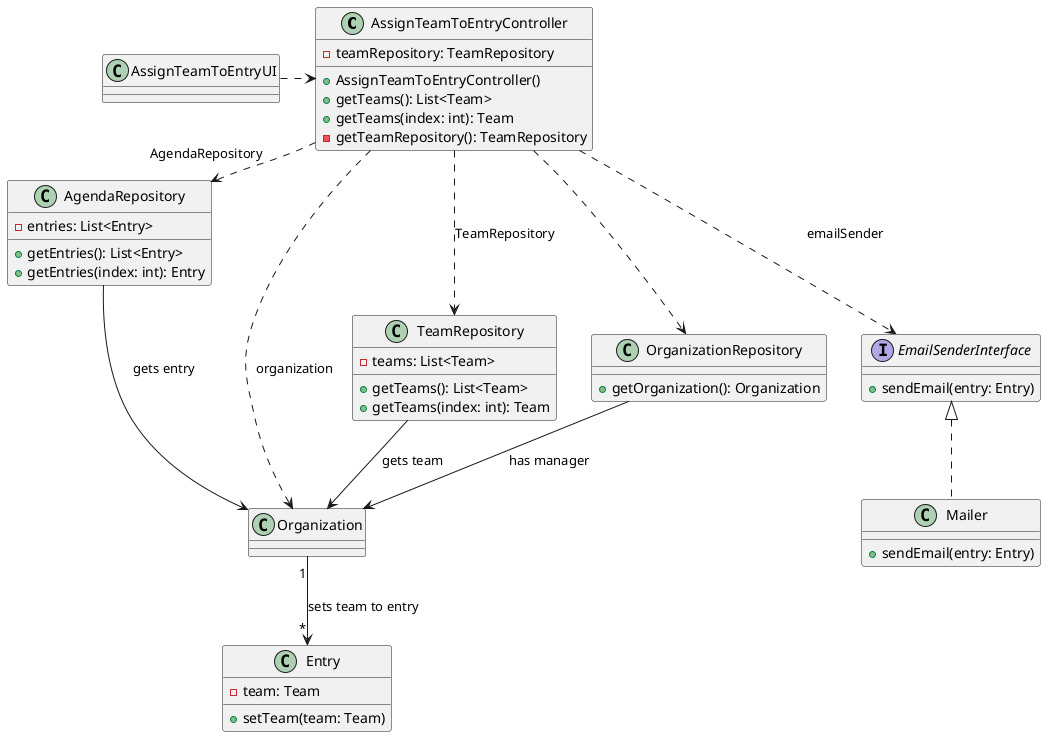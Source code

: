 @startuml

class AssignTeamToEntryController {
    -teamRepository: TeamRepository
    +AssignTeamToEntryController()
    +getTeams(): List<Team>
    +getTeams(index: int): Team
    -getTeamRepository(): TeamRepository
}

class AssignTeamToEntryUI {

}

class TeamRepository {
    -teams: List<Team>
    +getTeams(): List<Team>
    +getTeams(index: int): Team
}

class AgendaRepository {
    -entries: List<Entry>
    +getEntries(): List<Entry>
    +getEntries(index: int): Entry
}

class Entry {
    -team: Team
    +setTeam(team: Team)
}

class Organization {
}

class OrganizationRepository{
    +getOrganization(): Organization
}

interface EmailSenderInterface {
    +sendEmail(entry: Entry)
}

class Mailer {
    +sendEmail(entry: Entry)
}

AssignTeamToEntryUI .>  AssignTeamToEntryController
AssignTeamToEntryController  ..>  TeamRepository : TeamRepository
AssignTeamToEntryController  .> AgendaRepository : AgendaRepository
TeamRepository  -->  Organization : gets team
AssignTeamToEntryController  ..>  OrganizationRepository
OrganizationRepository  -->  Organization : has manager
AgendaRepository  -->  Organization : gets entry
Organization "1" --> "*" Entry : sets team to entry
AssignTeamToEntryController  .>  Organization : organization
AssignTeamToEntryController  ..>  EmailSenderInterface : emailSender
EmailSenderInterface <|.. Mailer

@enduml